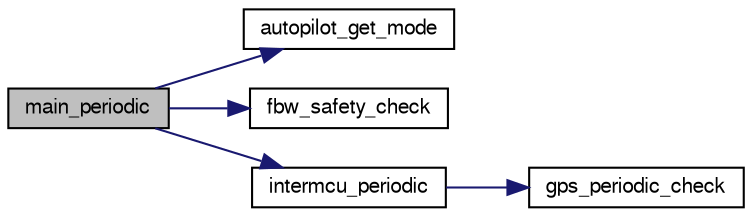 digraph "main_periodic"
{
  edge [fontname="FreeSans",fontsize="10",labelfontname="FreeSans",labelfontsize="10"];
  node [fontname="FreeSans",fontsize="10",shape=record];
  rankdir="LR";
  Node1 [label="main_periodic",height=0.2,width=0.4,color="black", fillcolor="grey75", style="filled", fontcolor="black"];
  Node1 -> Node2 [color="midnightblue",fontsize="10",style="solid",fontname="FreeSans"];
  Node2 [label="autopilot_get_mode",height=0.2,width=0.4,color="black", fillcolor="white", style="filled",URL="$autopilot_8c.html#a23af2ac2d4bcb9b71c869a409de61cc4",tooltip="get autopilot mode "];
  Node1 -> Node3 [color="midnightblue",fontsize="10",style="solid",fontname="FreeSans"];
  Node3 [label="fbw_safety_check",height=0.2,width=0.4,color="black", fillcolor="white", style="filled",URL="$rotorcraft_2main__fbw_8c.html#ab0de669200305a3b042953455e0ec067"];
  Node1 -> Node4 [color="midnightblue",fontsize="10",style="solid",fontname="FreeSans"];
  Node4 [label="intermcu_periodic",height=0.2,width=0.4,color="black", fillcolor="white", style="filled",URL="$intermcu_8h.html#a0bb20e4869889dcee9e118f83957f92a"];
  Node4 -> Node5 [color="midnightblue",fontsize="10",style="solid",fontname="FreeSans"];
  Node5 [label="gps_periodic_check",height=0.2,width=0.4,color="black", fillcolor="white", style="filled",URL="$gps_8c.html#ae631bcedc95daefc88cba7e639b38f19",tooltip="Periodic GPS check. "];
}
